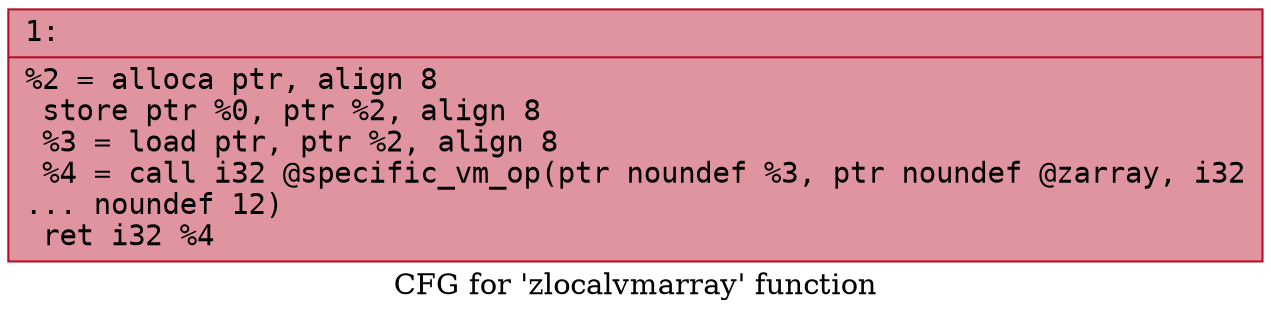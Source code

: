 digraph "CFG for 'zlocalvmarray' function" {
	label="CFG for 'zlocalvmarray' function";

	Node0x6000004b6080 [shape=record,color="#b70d28ff", style=filled, fillcolor="#b70d2870" fontname="Courier",label="{1:\l|  %2 = alloca ptr, align 8\l  store ptr %0, ptr %2, align 8\l  %3 = load ptr, ptr %2, align 8\l  %4 = call i32 @specific_vm_op(ptr noundef %3, ptr noundef @zarray, i32\l... noundef 12)\l  ret i32 %4\l}"];
}
